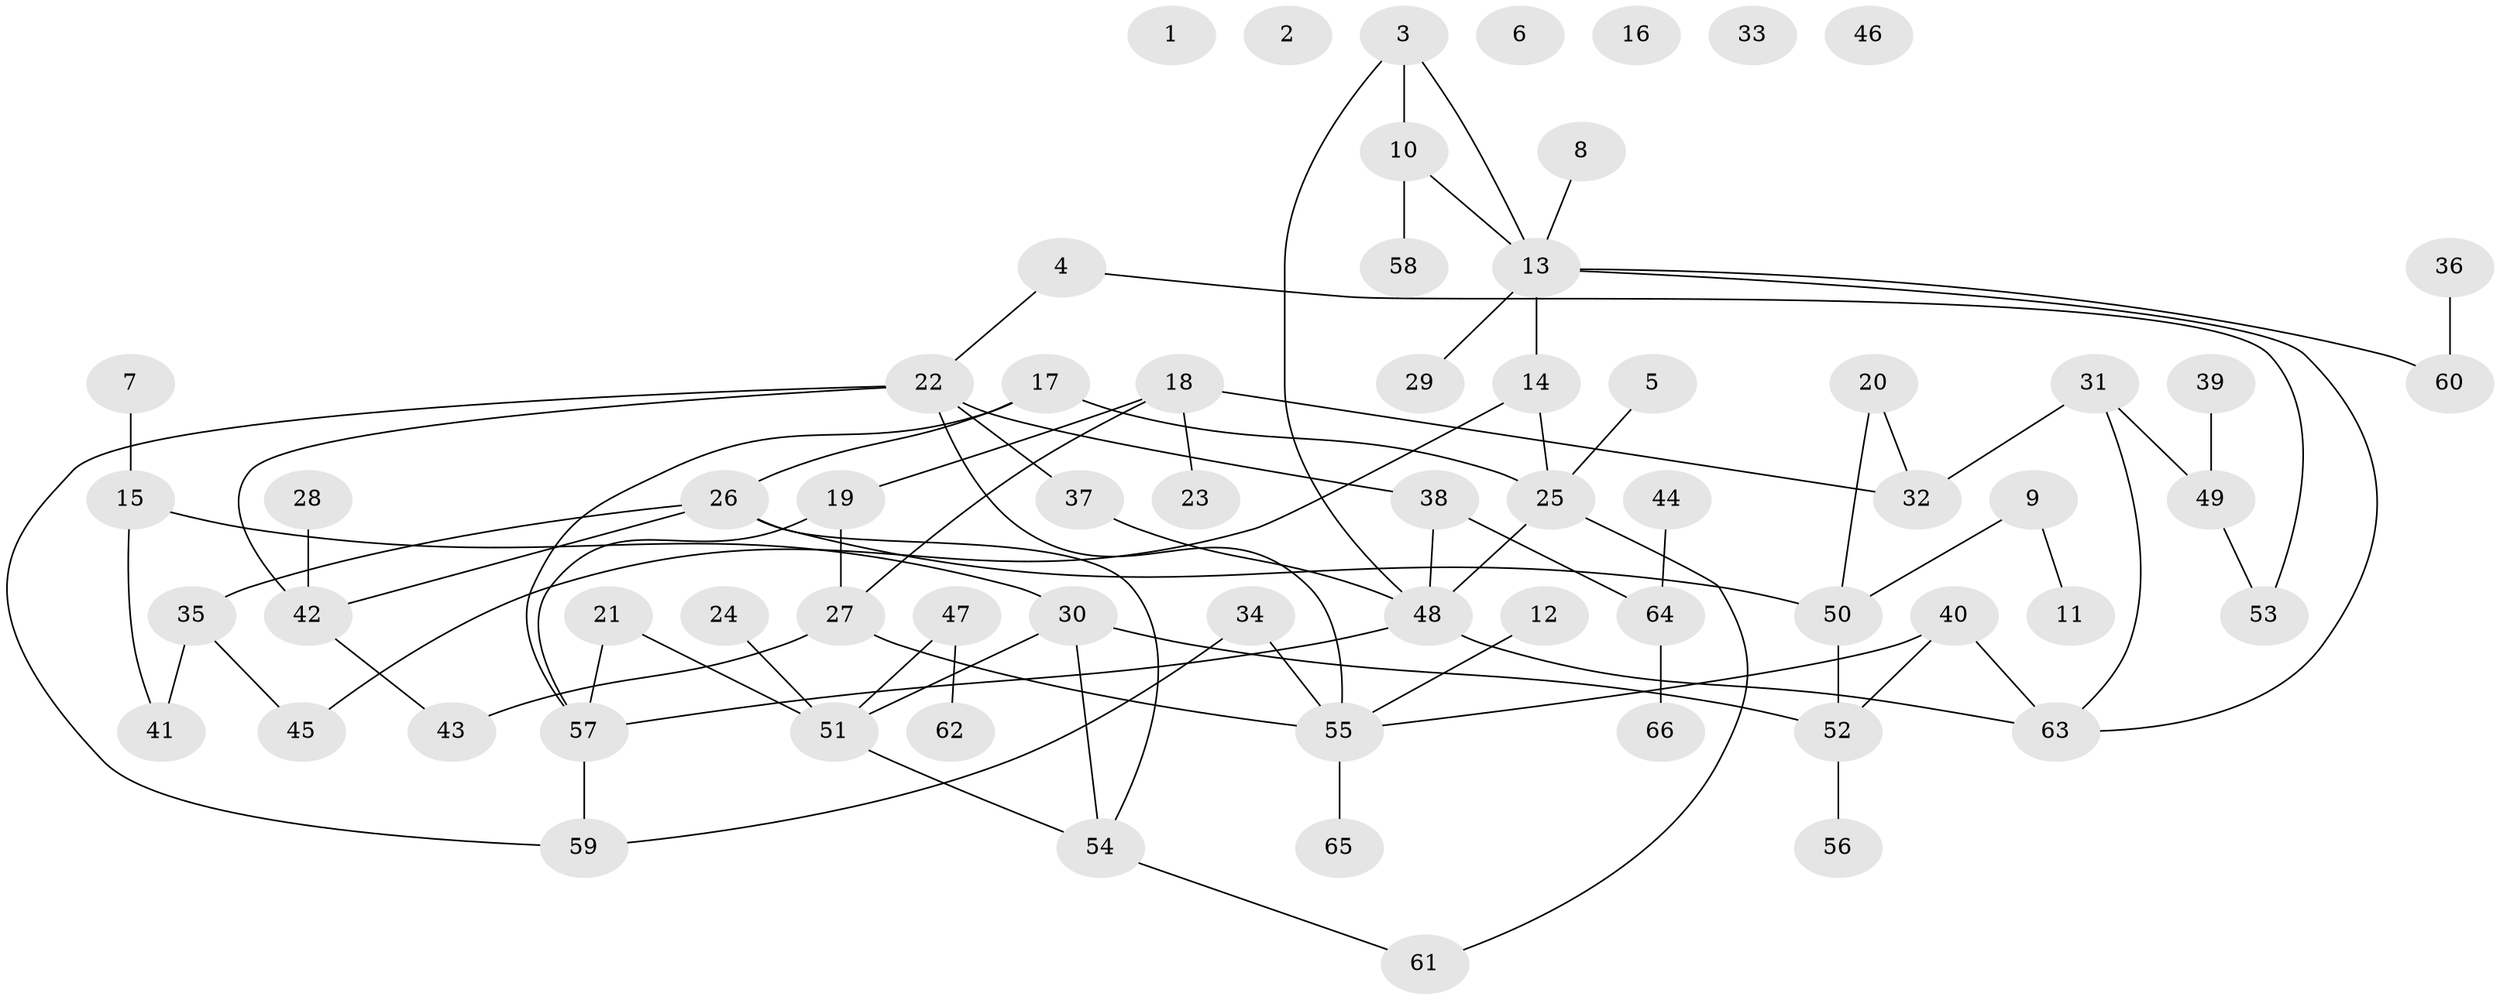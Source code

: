 // coarse degree distribution, {3: 0.2647058823529412, 9: 0.029411764705882353, 5: 0.14705882352941177, 6: 0.029411764705882353, 1: 0.20588235294117646, 4: 0.08823529411764706, 2: 0.23529411764705882}
// Generated by graph-tools (version 1.1) at 2025/47/03/04/25 22:47:55]
// undirected, 66 vertices, 81 edges
graph export_dot {
  node [color=gray90,style=filled];
  1;
  2;
  3;
  4;
  5;
  6;
  7;
  8;
  9;
  10;
  11;
  12;
  13;
  14;
  15;
  16;
  17;
  18;
  19;
  20;
  21;
  22;
  23;
  24;
  25;
  26;
  27;
  28;
  29;
  30;
  31;
  32;
  33;
  34;
  35;
  36;
  37;
  38;
  39;
  40;
  41;
  42;
  43;
  44;
  45;
  46;
  47;
  48;
  49;
  50;
  51;
  52;
  53;
  54;
  55;
  56;
  57;
  58;
  59;
  60;
  61;
  62;
  63;
  64;
  65;
  66;
  3 -- 10;
  3 -- 13;
  3 -- 48;
  4 -- 22;
  4 -- 53;
  5 -- 25;
  7 -- 15;
  8 -- 13;
  9 -- 11;
  9 -- 50;
  10 -- 13;
  10 -- 58;
  12 -- 55;
  13 -- 14;
  13 -- 29;
  13 -- 60;
  13 -- 63;
  14 -- 25;
  14 -- 45;
  15 -- 30;
  15 -- 41;
  17 -- 25;
  17 -- 26;
  17 -- 57;
  18 -- 19;
  18 -- 23;
  18 -- 27;
  18 -- 32;
  19 -- 27;
  19 -- 57;
  20 -- 32;
  20 -- 50;
  21 -- 51;
  21 -- 57;
  22 -- 37;
  22 -- 38;
  22 -- 42;
  22 -- 55;
  22 -- 59;
  24 -- 51;
  25 -- 48;
  25 -- 61;
  26 -- 35;
  26 -- 42;
  26 -- 50;
  26 -- 54;
  27 -- 43;
  27 -- 55;
  28 -- 42;
  30 -- 51;
  30 -- 52;
  30 -- 54;
  31 -- 32;
  31 -- 49;
  31 -- 63;
  34 -- 55;
  34 -- 59;
  35 -- 41;
  35 -- 45;
  36 -- 60;
  37 -- 48;
  38 -- 48;
  38 -- 64;
  39 -- 49;
  40 -- 52;
  40 -- 55;
  40 -- 63;
  42 -- 43;
  44 -- 64;
  47 -- 51;
  47 -- 62;
  48 -- 57;
  48 -- 63;
  49 -- 53;
  50 -- 52;
  51 -- 54;
  52 -- 56;
  54 -- 61;
  55 -- 65;
  57 -- 59;
  64 -- 66;
}
